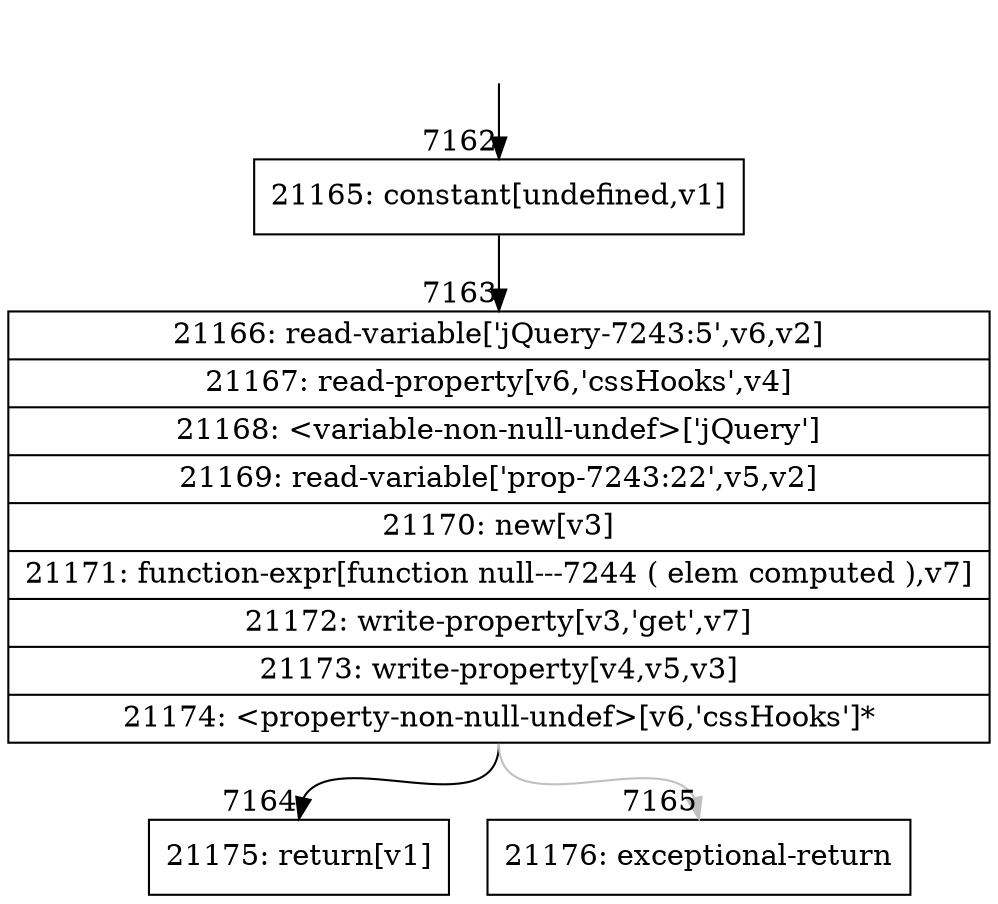 digraph {
rankdir="TD"
BB_entry447[shape=none,label=""];
BB_entry447 -> BB7162 [tailport=s, headport=n, headlabel="    7162"]
BB7162 [shape=record label="{21165: constant[undefined,v1]}" ] 
BB7162 -> BB7163 [tailport=s, headport=n, headlabel="      7163"]
BB7163 [shape=record label="{21166: read-variable['jQuery-7243:5',v6,v2]|21167: read-property[v6,'cssHooks',v4]|21168: \<variable-non-null-undef\>['jQuery']|21169: read-variable['prop-7243:22',v5,v2]|21170: new[v3]|21171: function-expr[function null---7244 ( elem computed ),v7]|21172: write-property[v3,'get',v7]|21173: write-property[v4,v5,v3]|21174: \<property-non-null-undef\>[v6,'cssHooks']*}" ] 
BB7163 -> BB7164 [tailport=s, headport=n, headlabel="      7164"]
BB7163 -> BB7165 [tailport=s, headport=n, color=gray, headlabel="      7165"]
BB7164 [shape=record label="{21175: return[v1]}" ] 
BB7165 [shape=record label="{21176: exceptional-return}" ] 
}
